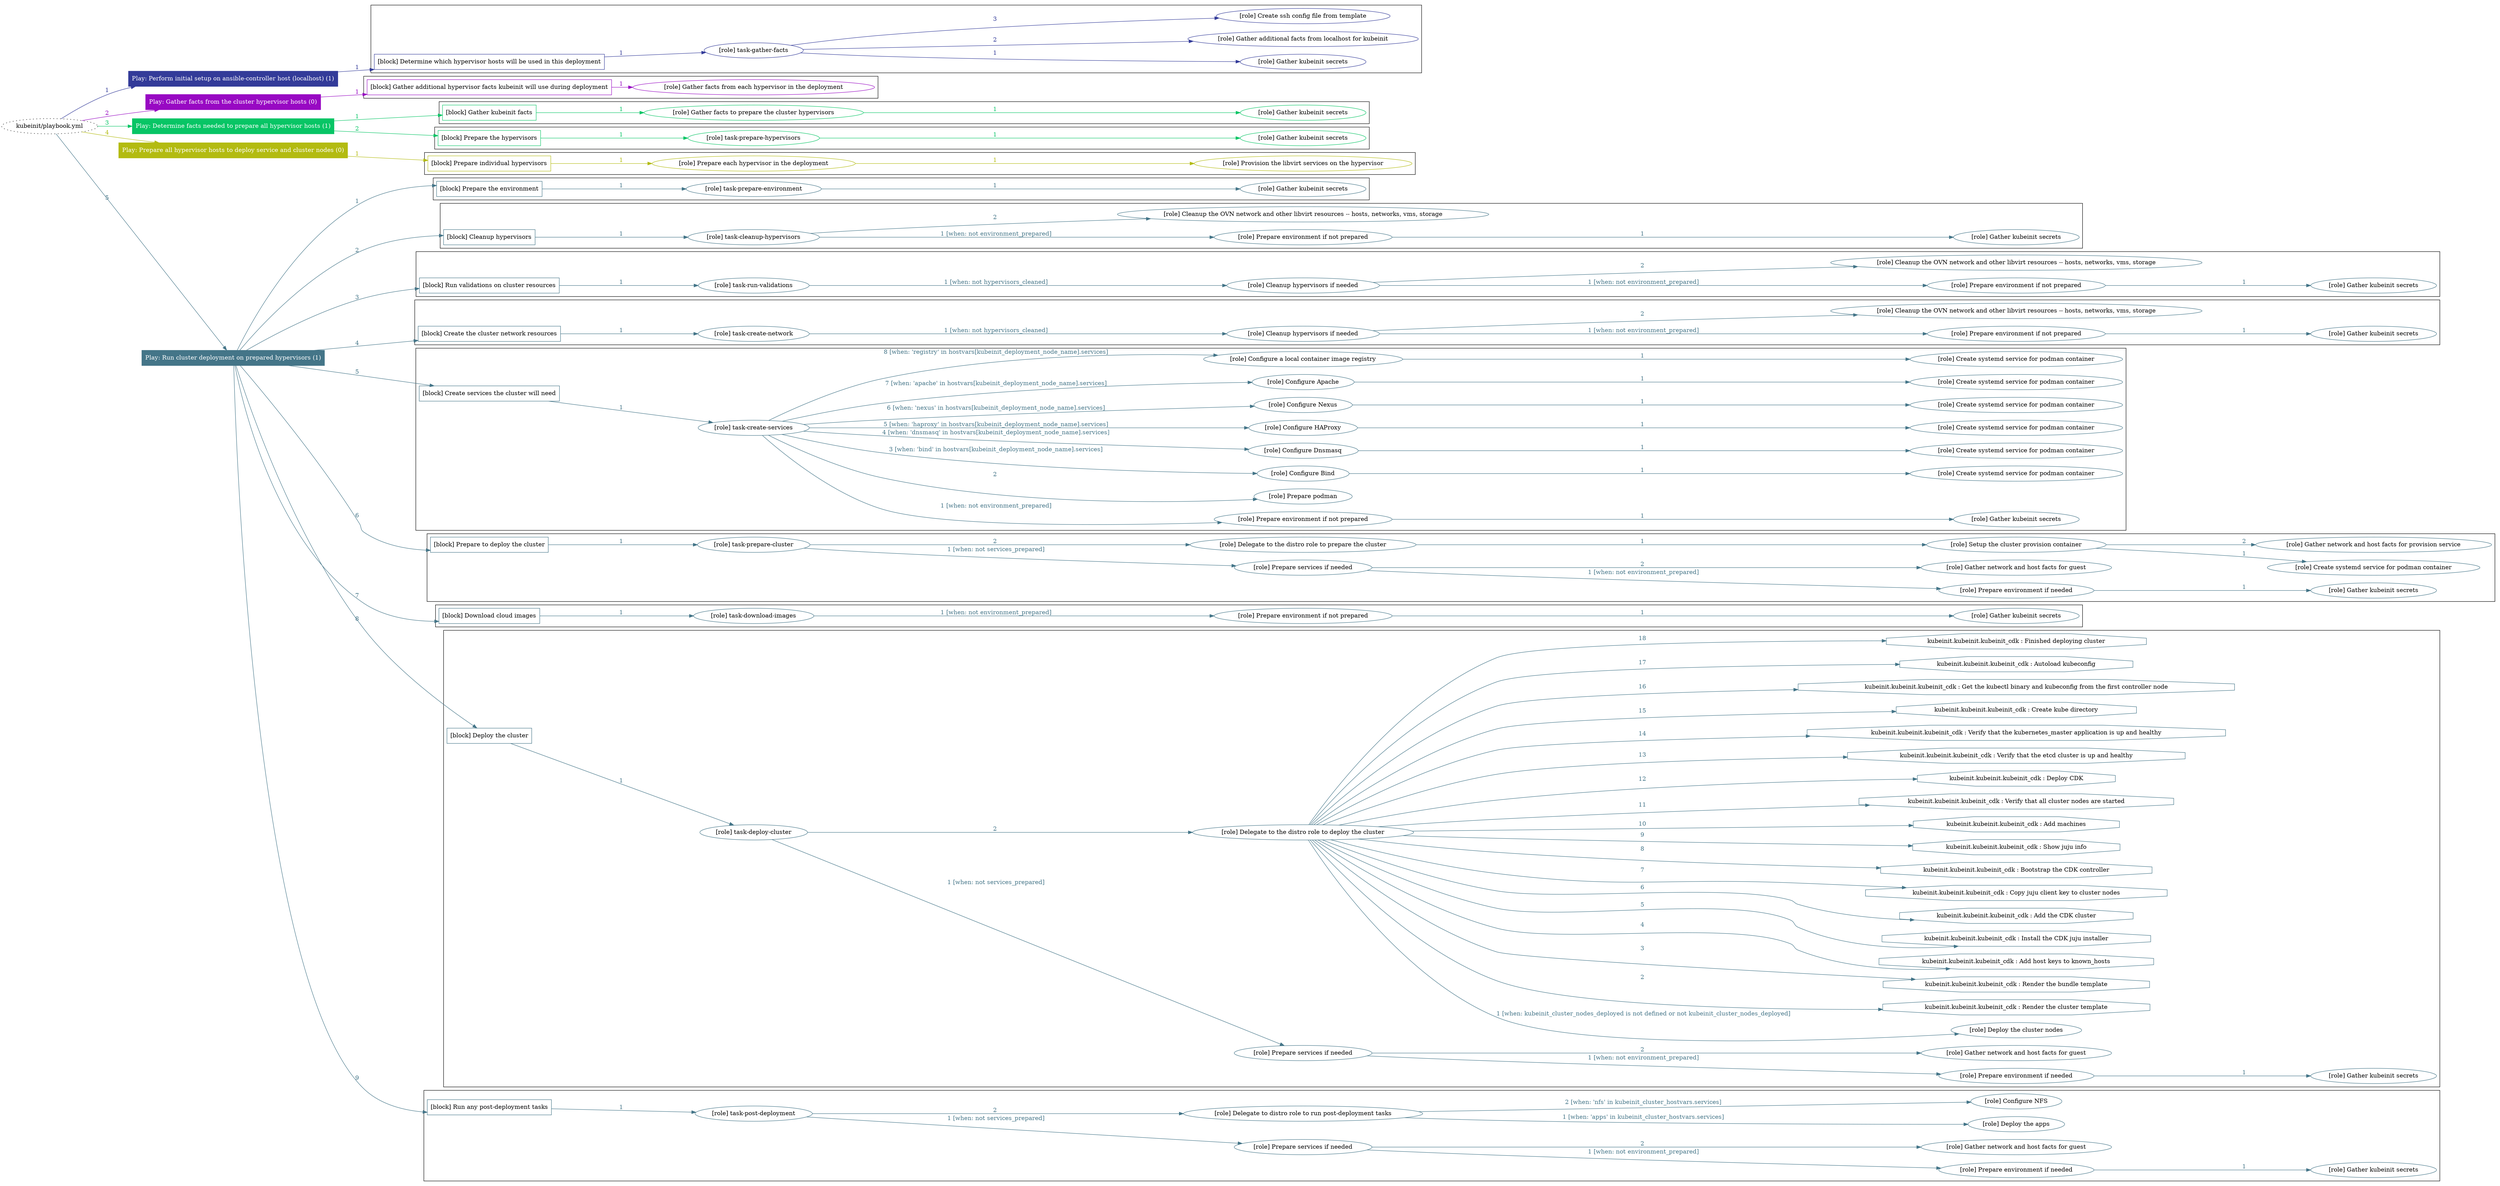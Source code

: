 digraph {
	graph [concentrate=true ordering=in rankdir=LR ratio=fill]
	edge [esep=5 sep=10]
	"kubeinit/playbook.yml" [URL="/home/runner/work/kubeinit/kubeinit/kubeinit/playbook.yml" id=playbook_7423e0ed style=dotted]
	"kubeinit/playbook.yml" -> play_133911e6 [label="1 " color="#333b99" fontcolor="#333b99" id=edge_2d2720a8 labeltooltip="1 " tooltip="1 "]
	subgraph "Play: Perform initial setup on ansible-controller host (localhost) (1)" {
		play_133911e6 [label="Play: Perform initial setup on ansible-controller host (localhost) (1)" URL="/home/runner/work/kubeinit/kubeinit/kubeinit/playbook.yml" color="#333b99" fontcolor="#ffffff" id=play_133911e6 shape=box style=filled tooltip=localhost]
		play_133911e6 -> block_95fd24fc [label=1 color="#333b99" fontcolor="#333b99" id=edge_0636a6b1 labeltooltip=1 tooltip=1]
		subgraph cluster_block_95fd24fc {
			block_95fd24fc [label="[block] Determine which hypervisor hosts will be used in this deployment" URL="/home/runner/work/kubeinit/kubeinit/kubeinit/playbook.yml" color="#333b99" id=block_95fd24fc labeltooltip="Determine which hypervisor hosts will be used in this deployment" shape=box tooltip="Determine which hypervisor hosts will be used in this deployment"]
			block_95fd24fc -> role_b93abfdc [label="1 " color="#333b99" fontcolor="#333b99" id=edge_ab041abd labeltooltip="1 " tooltip="1 "]
			subgraph "task-gather-facts" {
				role_b93abfdc [label="[role] task-gather-facts" URL="/home/runner/work/kubeinit/kubeinit/kubeinit/playbook.yml" color="#333b99" id=role_b93abfdc tooltip="task-gather-facts"]
				role_b93abfdc -> role_bb29a5d9 [label="1 " color="#333b99" fontcolor="#333b99" id=edge_db5b6d36 labeltooltip="1 " tooltip="1 "]
				subgraph "Gather kubeinit secrets" {
					role_bb29a5d9 [label="[role] Gather kubeinit secrets" URL="/home/runner/.ansible/collections/ansible_collections/kubeinit/kubeinit/roles/kubeinit_prepare/tasks/build_hypervisors_group.yml" color="#333b99" id=role_bb29a5d9 tooltip="Gather kubeinit secrets"]
				}
				role_b93abfdc -> role_ca72a69f [label="2 " color="#333b99" fontcolor="#333b99" id=edge_12c40dac labeltooltip="2 " tooltip="2 "]
				subgraph "Gather additional facts from localhost for kubeinit" {
					role_ca72a69f [label="[role] Gather additional facts from localhost for kubeinit" URL="/home/runner/.ansible/collections/ansible_collections/kubeinit/kubeinit/roles/kubeinit_prepare/tasks/build_hypervisors_group.yml" color="#333b99" id=role_ca72a69f tooltip="Gather additional facts from localhost for kubeinit"]
				}
				role_b93abfdc -> role_521ce657 [label="3 " color="#333b99" fontcolor="#333b99" id=edge_34cab813 labeltooltip="3 " tooltip="3 "]
				subgraph "Create ssh config file from template" {
					role_521ce657 [label="[role] Create ssh config file from template" URL="/home/runner/.ansible/collections/ansible_collections/kubeinit/kubeinit/roles/kubeinit_prepare/tasks/build_hypervisors_group.yml" color="#333b99" id=role_521ce657 tooltip="Create ssh config file from template"]
				}
			}
		}
	}
	"kubeinit/playbook.yml" -> play_a49b7a60 [label="2 " color="#9809c3" fontcolor="#9809c3" id=edge_7b83c7fd labeltooltip="2 " tooltip="2 "]
	subgraph "Play: Gather facts from the cluster hypervisor hosts (0)" {
		play_a49b7a60 [label="Play: Gather facts from the cluster hypervisor hosts (0)" URL="/home/runner/work/kubeinit/kubeinit/kubeinit/playbook.yml" color="#9809c3" fontcolor="#ffffff" id=play_a49b7a60 shape=box style=filled tooltip="Play: Gather facts from the cluster hypervisor hosts (0)"]
		play_a49b7a60 -> block_c4544302 [label=1 color="#9809c3" fontcolor="#9809c3" id=edge_a809d41c labeltooltip=1 tooltip=1]
		subgraph cluster_block_c4544302 {
			block_c4544302 [label="[block] Gather additional hypervisor facts kubeinit will use during deployment" URL="/home/runner/work/kubeinit/kubeinit/kubeinit/playbook.yml" color="#9809c3" id=block_c4544302 labeltooltip="Gather additional hypervisor facts kubeinit will use during deployment" shape=box tooltip="Gather additional hypervisor facts kubeinit will use during deployment"]
			block_c4544302 -> role_b95703d9 [label="1 " color="#9809c3" fontcolor="#9809c3" id=edge_f6bea17c labeltooltip="1 " tooltip="1 "]
			subgraph "Gather facts from each hypervisor in the deployment" {
				role_b95703d9 [label="[role] Gather facts from each hypervisor in the deployment" URL="/home/runner/work/kubeinit/kubeinit/kubeinit/playbook.yml" color="#9809c3" id=role_b95703d9 tooltip="Gather facts from each hypervisor in the deployment"]
			}
		}
	}
	"kubeinit/playbook.yml" -> play_6d60ff71 [label="3 " color="#07c565" fontcolor="#07c565" id=edge_6d225a29 labeltooltip="3 " tooltip="3 "]
	subgraph "Play: Determine facts needed to prepare all hypervisor hosts (1)" {
		play_6d60ff71 [label="Play: Determine facts needed to prepare all hypervisor hosts (1)" URL="/home/runner/work/kubeinit/kubeinit/kubeinit/playbook.yml" color="#07c565" fontcolor="#ffffff" id=play_6d60ff71 shape=box style=filled tooltip=localhost]
		play_6d60ff71 -> block_db44eb5d [label=1 color="#07c565" fontcolor="#07c565" id=edge_93106998 labeltooltip=1 tooltip=1]
		subgraph cluster_block_db44eb5d {
			block_db44eb5d [label="[block] Gather kubeinit facts" URL="/home/runner/work/kubeinit/kubeinit/kubeinit/playbook.yml" color="#07c565" id=block_db44eb5d labeltooltip="Gather kubeinit facts" shape=box tooltip="Gather kubeinit facts"]
			block_db44eb5d -> role_4fb0741a [label="1 " color="#07c565" fontcolor="#07c565" id=edge_437a1a3d labeltooltip="1 " tooltip="1 "]
			subgraph "Gather facts to prepare the cluster hypervisors" {
				role_4fb0741a [label="[role] Gather facts to prepare the cluster hypervisors" URL="/home/runner/work/kubeinit/kubeinit/kubeinit/playbook.yml" color="#07c565" id=role_4fb0741a tooltip="Gather facts to prepare the cluster hypervisors"]
				role_4fb0741a -> role_0dd6ca1a [label="1 " color="#07c565" fontcolor="#07c565" id=edge_c367923a labeltooltip="1 " tooltip="1 "]
				subgraph "Gather kubeinit secrets" {
					role_0dd6ca1a [label="[role] Gather kubeinit secrets" URL="/home/runner/.ansible/collections/ansible_collections/kubeinit/kubeinit/roles/kubeinit_prepare/tasks/gather_kubeinit_facts.yml" color="#07c565" id=role_0dd6ca1a tooltip="Gather kubeinit secrets"]
				}
			}
		}
		play_6d60ff71 -> block_c662a5fc [label=2 color="#07c565" fontcolor="#07c565" id=edge_06fed5fd labeltooltip=2 tooltip=2]
		subgraph cluster_block_c662a5fc {
			block_c662a5fc [label="[block] Prepare the hypervisors" URL="/home/runner/work/kubeinit/kubeinit/kubeinit/playbook.yml" color="#07c565" id=block_c662a5fc labeltooltip="Prepare the hypervisors" shape=box tooltip="Prepare the hypervisors"]
			block_c662a5fc -> role_63195a2a [label="1 " color="#07c565" fontcolor="#07c565" id=edge_535cb993 labeltooltip="1 " tooltip="1 "]
			subgraph "task-prepare-hypervisors" {
				role_63195a2a [label="[role] task-prepare-hypervisors" URL="/home/runner/work/kubeinit/kubeinit/kubeinit/playbook.yml" color="#07c565" id=role_63195a2a tooltip="task-prepare-hypervisors"]
				role_63195a2a -> role_38e1f333 [label="1 " color="#07c565" fontcolor="#07c565" id=edge_24b5d4ee labeltooltip="1 " tooltip="1 "]
				subgraph "Gather kubeinit secrets" {
					role_38e1f333 [label="[role] Gather kubeinit secrets" URL="/home/runner/.ansible/collections/ansible_collections/kubeinit/kubeinit/roles/kubeinit_prepare/tasks/gather_kubeinit_facts.yml" color="#07c565" id=role_38e1f333 tooltip="Gather kubeinit secrets"]
				}
			}
		}
	}
	"kubeinit/playbook.yml" -> play_ade50624 [label="4 " color="#b3bb11" fontcolor="#b3bb11" id=edge_ea5edeb7 labeltooltip="4 " tooltip="4 "]
	subgraph "Play: Prepare all hypervisor hosts to deploy service and cluster nodes (0)" {
		play_ade50624 [label="Play: Prepare all hypervisor hosts to deploy service and cluster nodes (0)" URL="/home/runner/work/kubeinit/kubeinit/kubeinit/playbook.yml" color="#b3bb11" fontcolor="#ffffff" id=play_ade50624 shape=box style=filled tooltip="Play: Prepare all hypervisor hosts to deploy service and cluster nodes (0)"]
		play_ade50624 -> block_30b79bb4 [label=1 color="#b3bb11" fontcolor="#b3bb11" id=edge_5395b622 labeltooltip=1 tooltip=1]
		subgraph cluster_block_30b79bb4 {
			block_30b79bb4 [label="[block] Prepare individual hypervisors" URL="/home/runner/work/kubeinit/kubeinit/kubeinit/playbook.yml" color="#b3bb11" id=block_30b79bb4 labeltooltip="Prepare individual hypervisors" shape=box tooltip="Prepare individual hypervisors"]
			block_30b79bb4 -> role_5157906a [label="1 " color="#b3bb11" fontcolor="#b3bb11" id=edge_f221806c labeltooltip="1 " tooltip="1 "]
			subgraph "Prepare each hypervisor in the deployment" {
				role_5157906a [label="[role] Prepare each hypervisor in the deployment" URL="/home/runner/work/kubeinit/kubeinit/kubeinit/playbook.yml" color="#b3bb11" id=role_5157906a tooltip="Prepare each hypervisor in the deployment"]
				role_5157906a -> role_4bd86bf4 [label="1 " color="#b3bb11" fontcolor="#b3bb11" id=edge_3c59e696 labeltooltip="1 " tooltip="1 "]
				subgraph "Provision the libvirt services on the hypervisor" {
					role_4bd86bf4 [label="[role] Provision the libvirt services on the hypervisor" URL="/home/runner/.ansible/collections/ansible_collections/kubeinit/kubeinit/roles/kubeinit_prepare/tasks/prepare_hypervisor.yml" color="#b3bb11" id=role_4bd86bf4 tooltip="Provision the libvirt services on the hypervisor"]
				}
			}
		}
	}
	"kubeinit/playbook.yml" -> play_99718987 [label="5 " color="#447588" fontcolor="#447588" id=edge_da0622a9 labeltooltip="5 " tooltip="5 "]
	subgraph "Play: Run cluster deployment on prepared hypervisors (1)" {
		play_99718987 [label="Play: Run cluster deployment on prepared hypervisors (1)" URL="/home/runner/work/kubeinit/kubeinit/kubeinit/playbook.yml" color="#447588" fontcolor="#ffffff" id=play_99718987 shape=box style=filled tooltip=localhost]
		play_99718987 -> block_e3b5b1a9 [label=1 color="#447588" fontcolor="#447588" id=edge_4ca42d1d labeltooltip=1 tooltip=1]
		subgraph cluster_block_e3b5b1a9 {
			block_e3b5b1a9 [label="[block] Prepare the environment" URL="/home/runner/work/kubeinit/kubeinit/kubeinit/playbook.yml" color="#447588" id=block_e3b5b1a9 labeltooltip="Prepare the environment" shape=box tooltip="Prepare the environment"]
			block_e3b5b1a9 -> role_7321406e [label="1 " color="#447588" fontcolor="#447588" id=edge_2503582b labeltooltip="1 " tooltip="1 "]
			subgraph "task-prepare-environment" {
				role_7321406e [label="[role] task-prepare-environment" URL="/home/runner/work/kubeinit/kubeinit/kubeinit/playbook.yml" color="#447588" id=role_7321406e tooltip="task-prepare-environment"]
				role_7321406e -> role_d1047930 [label="1 " color="#447588" fontcolor="#447588" id=edge_59ec15c0 labeltooltip="1 " tooltip="1 "]
				subgraph "Gather kubeinit secrets" {
					role_d1047930 [label="[role] Gather kubeinit secrets" URL="/home/runner/.ansible/collections/ansible_collections/kubeinit/kubeinit/roles/kubeinit_prepare/tasks/gather_kubeinit_facts.yml" color="#447588" id=role_d1047930 tooltip="Gather kubeinit secrets"]
				}
			}
		}
		play_99718987 -> block_50e09fc6 [label=2 color="#447588" fontcolor="#447588" id=edge_54102788 labeltooltip=2 tooltip=2]
		subgraph cluster_block_50e09fc6 {
			block_50e09fc6 [label="[block] Cleanup hypervisors" URL="/home/runner/work/kubeinit/kubeinit/kubeinit/playbook.yml" color="#447588" id=block_50e09fc6 labeltooltip="Cleanup hypervisors" shape=box tooltip="Cleanup hypervisors"]
			block_50e09fc6 -> role_1895b091 [label="1 " color="#447588" fontcolor="#447588" id=edge_f0258b4b labeltooltip="1 " tooltip="1 "]
			subgraph "task-cleanup-hypervisors" {
				role_1895b091 [label="[role] task-cleanup-hypervisors" URL="/home/runner/work/kubeinit/kubeinit/kubeinit/playbook.yml" color="#447588" id=role_1895b091 tooltip="task-cleanup-hypervisors"]
				role_1895b091 -> role_83136790 [label="1 [when: not environment_prepared]" color="#447588" fontcolor="#447588" id=edge_ec6f3873 labeltooltip="1 [when: not environment_prepared]" tooltip="1 [when: not environment_prepared]"]
				subgraph "Prepare environment if not prepared" {
					role_83136790 [label="[role] Prepare environment if not prepared" URL="/home/runner/.ansible/collections/ansible_collections/kubeinit/kubeinit/roles/kubeinit_prepare/tasks/cleanup_hypervisors.yml" color="#447588" id=role_83136790 tooltip="Prepare environment if not prepared"]
					role_83136790 -> role_9363e0c0 [label="1 " color="#447588" fontcolor="#447588" id=edge_2806912a labeltooltip="1 " tooltip="1 "]
					subgraph "Gather kubeinit secrets" {
						role_9363e0c0 [label="[role] Gather kubeinit secrets" URL="/home/runner/.ansible/collections/ansible_collections/kubeinit/kubeinit/roles/kubeinit_prepare/tasks/gather_kubeinit_facts.yml" color="#447588" id=role_9363e0c0 tooltip="Gather kubeinit secrets"]
					}
				}
				role_1895b091 -> role_68fdf1de [label="2 " color="#447588" fontcolor="#447588" id=edge_1e3f3375 labeltooltip="2 " tooltip="2 "]
				subgraph "Cleanup the OVN network and other libvirt resources -- hosts, networks, vms, storage" {
					role_68fdf1de [label="[role] Cleanup the OVN network and other libvirt resources -- hosts, networks, vms, storage" URL="/home/runner/.ansible/collections/ansible_collections/kubeinit/kubeinit/roles/kubeinit_prepare/tasks/cleanup_hypervisors.yml" color="#447588" id=role_68fdf1de tooltip="Cleanup the OVN network and other libvirt resources -- hosts, networks, vms, storage"]
				}
			}
		}
		play_99718987 -> block_2cd98aef [label=3 color="#447588" fontcolor="#447588" id=edge_d02d2398 labeltooltip=3 tooltip=3]
		subgraph cluster_block_2cd98aef {
			block_2cd98aef [label="[block] Run validations on cluster resources" URL="/home/runner/work/kubeinit/kubeinit/kubeinit/playbook.yml" color="#447588" id=block_2cd98aef labeltooltip="Run validations on cluster resources" shape=box tooltip="Run validations on cluster resources"]
			block_2cd98aef -> role_9e8904a9 [label="1 " color="#447588" fontcolor="#447588" id=edge_02732ef1 labeltooltip="1 " tooltip="1 "]
			subgraph "task-run-validations" {
				role_9e8904a9 [label="[role] task-run-validations" URL="/home/runner/work/kubeinit/kubeinit/kubeinit/playbook.yml" color="#447588" id=role_9e8904a9 tooltip="task-run-validations"]
				role_9e8904a9 -> role_502eeba6 [label="1 [when: not hypervisors_cleaned]" color="#447588" fontcolor="#447588" id=edge_770363bd labeltooltip="1 [when: not hypervisors_cleaned]" tooltip="1 [when: not hypervisors_cleaned]"]
				subgraph "Cleanup hypervisors if needed" {
					role_502eeba6 [label="[role] Cleanup hypervisors if needed" URL="/home/runner/.ansible/collections/ansible_collections/kubeinit/kubeinit/roles/kubeinit_validations/tasks/main.yml" color="#447588" id=role_502eeba6 tooltip="Cleanup hypervisors if needed"]
					role_502eeba6 -> role_a3e4d4ae [label="1 [when: not environment_prepared]" color="#447588" fontcolor="#447588" id=edge_9194cc7d labeltooltip="1 [when: not environment_prepared]" tooltip="1 [when: not environment_prepared]"]
					subgraph "Prepare environment if not prepared" {
						role_a3e4d4ae [label="[role] Prepare environment if not prepared" URL="/home/runner/.ansible/collections/ansible_collections/kubeinit/kubeinit/roles/kubeinit_prepare/tasks/cleanup_hypervisors.yml" color="#447588" id=role_a3e4d4ae tooltip="Prepare environment if not prepared"]
						role_a3e4d4ae -> role_314061f7 [label="1 " color="#447588" fontcolor="#447588" id=edge_69ee548c labeltooltip="1 " tooltip="1 "]
						subgraph "Gather kubeinit secrets" {
							role_314061f7 [label="[role] Gather kubeinit secrets" URL="/home/runner/.ansible/collections/ansible_collections/kubeinit/kubeinit/roles/kubeinit_prepare/tasks/gather_kubeinit_facts.yml" color="#447588" id=role_314061f7 tooltip="Gather kubeinit secrets"]
						}
					}
					role_502eeba6 -> role_4517e2af [label="2 " color="#447588" fontcolor="#447588" id=edge_1d7dbfc7 labeltooltip="2 " tooltip="2 "]
					subgraph "Cleanup the OVN network and other libvirt resources -- hosts, networks, vms, storage" {
						role_4517e2af [label="[role] Cleanup the OVN network and other libvirt resources -- hosts, networks, vms, storage" URL="/home/runner/.ansible/collections/ansible_collections/kubeinit/kubeinit/roles/kubeinit_prepare/tasks/cleanup_hypervisors.yml" color="#447588" id=role_4517e2af tooltip="Cleanup the OVN network and other libvirt resources -- hosts, networks, vms, storage"]
					}
				}
			}
		}
		play_99718987 -> block_6faeed7c [label=4 color="#447588" fontcolor="#447588" id=edge_cd36b7cf labeltooltip=4 tooltip=4]
		subgraph cluster_block_6faeed7c {
			block_6faeed7c [label="[block] Create the cluster network resources" URL="/home/runner/work/kubeinit/kubeinit/kubeinit/playbook.yml" color="#447588" id=block_6faeed7c labeltooltip="Create the cluster network resources" shape=box tooltip="Create the cluster network resources"]
			block_6faeed7c -> role_9e31d861 [label="1 " color="#447588" fontcolor="#447588" id=edge_6acb2313 labeltooltip="1 " tooltip="1 "]
			subgraph "task-create-network" {
				role_9e31d861 [label="[role] task-create-network" URL="/home/runner/work/kubeinit/kubeinit/kubeinit/playbook.yml" color="#447588" id=role_9e31d861 tooltip="task-create-network"]
				role_9e31d861 -> role_1e9c12a0 [label="1 [when: not hypervisors_cleaned]" color="#447588" fontcolor="#447588" id=edge_4e695ef7 labeltooltip="1 [when: not hypervisors_cleaned]" tooltip="1 [when: not hypervisors_cleaned]"]
				subgraph "Cleanup hypervisors if needed" {
					role_1e9c12a0 [label="[role] Cleanup hypervisors if needed" URL="/home/runner/.ansible/collections/ansible_collections/kubeinit/kubeinit/roles/kubeinit_libvirt/tasks/create_network.yml" color="#447588" id=role_1e9c12a0 tooltip="Cleanup hypervisors if needed"]
					role_1e9c12a0 -> role_aabba5ee [label="1 [when: not environment_prepared]" color="#447588" fontcolor="#447588" id=edge_66c8cb3a labeltooltip="1 [when: not environment_prepared]" tooltip="1 [when: not environment_prepared]"]
					subgraph "Prepare environment if not prepared" {
						role_aabba5ee [label="[role] Prepare environment if not prepared" URL="/home/runner/.ansible/collections/ansible_collections/kubeinit/kubeinit/roles/kubeinit_prepare/tasks/cleanup_hypervisors.yml" color="#447588" id=role_aabba5ee tooltip="Prepare environment if not prepared"]
						role_aabba5ee -> role_028f9093 [label="1 " color="#447588" fontcolor="#447588" id=edge_e7d3a701 labeltooltip="1 " tooltip="1 "]
						subgraph "Gather kubeinit secrets" {
							role_028f9093 [label="[role] Gather kubeinit secrets" URL="/home/runner/.ansible/collections/ansible_collections/kubeinit/kubeinit/roles/kubeinit_prepare/tasks/gather_kubeinit_facts.yml" color="#447588" id=role_028f9093 tooltip="Gather kubeinit secrets"]
						}
					}
					role_1e9c12a0 -> role_10ee21a1 [label="2 " color="#447588" fontcolor="#447588" id=edge_8956d3af labeltooltip="2 " tooltip="2 "]
					subgraph "Cleanup the OVN network and other libvirt resources -- hosts, networks, vms, storage" {
						role_10ee21a1 [label="[role] Cleanup the OVN network and other libvirt resources -- hosts, networks, vms, storage" URL="/home/runner/.ansible/collections/ansible_collections/kubeinit/kubeinit/roles/kubeinit_prepare/tasks/cleanup_hypervisors.yml" color="#447588" id=role_10ee21a1 tooltip="Cleanup the OVN network and other libvirt resources -- hosts, networks, vms, storage"]
					}
				}
			}
		}
		play_99718987 -> block_6ba6450e [label=5 color="#447588" fontcolor="#447588" id=edge_bc966ada labeltooltip=5 tooltip=5]
		subgraph cluster_block_6ba6450e {
			block_6ba6450e [label="[block] Create services the cluster will need" URL="/home/runner/work/kubeinit/kubeinit/kubeinit/playbook.yml" color="#447588" id=block_6ba6450e labeltooltip="Create services the cluster will need" shape=box tooltip="Create services the cluster will need"]
			block_6ba6450e -> role_ac08f776 [label="1 " color="#447588" fontcolor="#447588" id=edge_dddfc3d9 labeltooltip="1 " tooltip="1 "]
			subgraph "task-create-services" {
				role_ac08f776 [label="[role] task-create-services" URL="/home/runner/work/kubeinit/kubeinit/kubeinit/playbook.yml" color="#447588" id=role_ac08f776 tooltip="task-create-services"]
				role_ac08f776 -> role_2ba0bf13 [label="1 [when: not environment_prepared]" color="#447588" fontcolor="#447588" id=edge_169097f0 labeltooltip="1 [when: not environment_prepared]" tooltip="1 [when: not environment_prepared]"]
				subgraph "Prepare environment if not prepared" {
					role_2ba0bf13 [label="[role] Prepare environment if not prepared" URL="/home/runner/.ansible/collections/ansible_collections/kubeinit/kubeinit/roles/kubeinit_services/tasks/main.yml" color="#447588" id=role_2ba0bf13 tooltip="Prepare environment if not prepared"]
					role_2ba0bf13 -> role_5eaee172 [label="1 " color="#447588" fontcolor="#447588" id=edge_e07f2d6c labeltooltip="1 " tooltip="1 "]
					subgraph "Gather kubeinit secrets" {
						role_5eaee172 [label="[role] Gather kubeinit secrets" URL="/home/runner/.ansible/collections/ansible_collections/kubeinit/kubeinit/roles/kubeinit_prepare/tasks/gather_kubeinit_facts.yml" color="#447588" id=role_5eaee172 tooltip="Gather kubeinit secrets"]
					}
				}
				role_ac08f776 -> role_89d4535f [label="2 " color="#447588" fontcolor="#447588" id=edge_20d0b9b7 labeltooltip="2 " tooltip="2 "]
				subgraph "Prepare podman" {
					role_89d4535f [label="[role] Prepare podman" URL="/home/runner/.ansible/collections/ansible_collections/kubeinit/kubeinit/roles/kubeinit_services/tasks/00_create_service_pod.yml" color="#447588" id=role_89d4535f tooltip="Prepare podman"]
				}
				role_ac08f776 -> role_cad34668 [label="3 [when: 'bind' in hostvars[kubeinit_deployment_node_name].services]" color="#447588" fontcolor="#447588" id=edge_79f26fbf labeltooltip="3 [when: 'bind' in hostvars[kubeinit_deployment_node_name].services]" tooltip="3 [when: 'bind' in hostvars[kubeinit_deployment_node_name].services]"]
				subgraph "Configure Bind" {
					role_cad34668 [label="[role] Configure Bind" URL="/home/runner/.ansible/collections/ansible_collections/kubeinit/kubeinit/roles/kubeinit_services/tasks/start_services_containers.yml" color="#447588" id=role_cad34668 tooltip="Configure Bind"]
					role_cad34668 -> role_95b22ba6 [label="1 " color="#447588" fontcolor="#447588" id=edge_422cf84f labeltooltip="1 " tooltip="1 "]
					subgraph "Create systemd service for podman container" {
						role_95b22ba6 [label="[role] Create systemd service for podman container" URL="/home/runner/.ansible/collections/ansible_collections/kubeinit/kubeinit/roles/kubeinit_bind/tasks/main.yml" color="#447588" id=role_95b22ba6 tooltip="Create systemd service for podman container"]
					}
				}
				role_ac08f776 -> role_f5a119aa [label="4 [when: 'dnsmasq' in hostvars[kubeinit_deployment_node_name].services]" color="#447588" fontcolor="#447588" id=edge_fe3e8b7c labeltooltip="4 [when: 'dnsmasq' in hostvars[kubeinit_deployment_node_name].services]" tooltip="4 [when: 'dnsmasq' in hostvars[kubeinit_deployment_node_name].services]"]
				subgraph "Configure Dnsmasq" {
					role_f5a119aa [label="[role] Configure Dnsmasq" URL="/home/runner/.ansible/collections/ansible_collections/kubeinit/kubeinit/roles/kubeinit_services/tasks/start_services_containers.yml" color="#447588" id=role_f5a119aa tooltip="Configure Dnsmasq"]
					role_f5a119aa -> role_4f3102d5 [label="1 " color="#447588" fontcolor="#447588" id=edge_872f4fd9 labeltooltip="1 " tooltip="1 "]
					subgraph "Create systemd service for podman container" {
						role_4f3102d5 [label="[role] Create systemd service for podman container" URL="/home/runner/.ansible/collections/ansible_collections/kubeinit/kubeinit/roles/kubeinit_dnsmasq/tasks/main.yml" color="#447588" id=role_4f3102d5 tooltip="Create systemd service for podman container"]
					}
				}
				role_ac08f776 -> role_a33cfccf [label="5 [when: 'haproxy' in hostvars[kubeinit_deployment_node_name].services]" color="#447588" fontcolor="#447588" id=edge_e5337f5c labeltooltip="5 [when: 'haproxy' in hostvars[kubeinit_deployment_node_name].services]" tooltip="5 [when: 'haproxy' in hostvars[kubeinit_deployment_node_name].services]"]
				subgraph "Configure HAProxy" {
					role_a33cfccf [label="[role] Configure HAProxy" URL="/home/runner/.ansible/collections/ansible_collections/kubeinit/kubeinit/roles/kubeinit_services/tasks/start_services_containers.yml" color="#447588" id=role_a33cfccf tooltip="Configure HAProxy"]
					role_a33cfccf -> role_6ca11345 [label="1 " color="#447588" fontcolor="#447588" id=edge_72c70df5 labeltooltip="1 " tooltip="1 "]
					subgraph "Create systemd service for podman container" {
						role_6ca11345 [label="[role] Create systemd service for podman container" URL="/home/runner/.ansible/collections/ansible_collections/kubeinit/kubeinit/roles/kubeinit_haproxy/tasks/main.yml" color="#447588" id=role_6ca11345 tooltip="Create systemd service for podman container"]
					}
				}
				role_ac08f776 -> role_1419ab07 [label="6 [when: 'nexus' in hostvars[kubeinit_deployment_node_name].services]" color="#447588" fontcolor="#447588" id=edge_e18dc375 labeltooltip="6 [when: 'nexus' in hostvars[kubeinit_deployment_node_name].services]" tooltip="6 [when: 'nexus' in hostvars[kubeinit_deployment_node_name].services]"]
				subgraph "Configure Nexus" {
					role_1419ab07 [label="[role] Configure Nexus" URL="/home/runner/.ansible/collections/ansible_collections/kubeinit/kubeinit/roles/kubeinit_services/tasks/start_services_containers.yml" color="#447588" id=role_1419ab07 tooltip="Configure Nexus"]
					role_1419ab07 -> role_a56ecbf0 [label="1 " color="#447588" fontcolor="#447588" id=edge_f83d1858 labeltooltip="1 " tooltip="1 "]
					subgraph "Create systemd service for podman container" {
						role_a56ecbf0 [label="[role] Create systemd service for podman container" URL="/home/runner/.ansible/collections/ansible_collections/kubeinit/kubeinit/roles/kubeinit_nexus/tasks/main.yml" color="#447588" id=role_a56ecbf0 tooltip="Create systemd service for podman container"]
					}
				}
				role_ac08f776 -> role_dea6dc1a [label="7 [when: 'apache' in hostvars[kubeinit_deployment_node_name].services]" color="#447588" fontcolor="#447588" id=edge_dfe25219 labeltooltip="7 [when: 'apache' in hostvars[kubeinit_deployment_node_name].services]" tooltip="7 [when: 'apache' in hostvars[kubeinit_deployment_node_name].services]"]
				subgraph "Configure Apache" {
					role_dea6dc1a [label="[role] Configure Apache" URL="/home/runner/.ansible/collections/ansible_collections/kubeinit/kubeinit/roles/kubeinit_services/tasks/start_services_containers.yml" color="#447588" id=role_dea6dc1a tooltip="Configure Apache"]
					role_dea6dc1a -> role_27462f60 [label="1 " color="#447588" fontcolor="#447588" id=edge_549006c6 labeltooltip="1 " tooltip="1 "]
					subgraph "Create systemd service for podman container" {
						role_27462f60 [label="[role] Create systemd service for podman container" URL="/home/runner/.ansible/collections/ansible_collections/kubeinit/kubeinit/roles/kubeinit_apache/tasks/main.yml" color="#447588" id=role_27462f60 tooltip="Create systemd service for podman container"]
					}
				}
				role_ac08f776 -> role_0342679b [label="8 [when: 'registry' in hostvars[kubeinit_deployment_node_name].services]" color="#447588" fontcolor="#447588" id=edge_6f09ac24 labeltooltip="8 [when: 'registry' in hostvars[kubeinit_deployment_node_name].services]" tooltip="8 [when: 'registry' in hostvars[kubeinit_deployment_node_name].services]"]
				subgraph "Configure a local container image registry" {
					role_0342679b [label="[role] Configure a local container image registry" URL="/home/runner/.ansible/collections/ansible_collections/kubeinit/kubeinit/roles/kubeinit_services/tasks/start_services_containers.yml" color="#447588" id=role_0342679b tooltip="Configure a local container image registry"]
					role_0342679b -> role_25ea6117 [label="1 " color="#447588" fontcolor="#447588" id=edge_bf3647d5 labeltooltip="1 " tooltip="1 "]
					subgraph "Create systemd service for podman container" {
						role_25ea6117 [label="[role] Create systemd service for podman container" URL="/home/runner/.ansible/collections/ansible_collections/kubeinit/kubeinit/roles/kubeinit_registry/tasks/main.yml" color="#447588" id=role_25ea6117 tooltip="Create systemd service for podman container"]
					}
				}
			}
		}
		play_99718987 -> block_e457e5d3 [label=6 color="#447588" fontcolor="#447588" id=edge_1d2b17f9 labeltooltip=6 tooltip=6]
		subgraph cluster_block_e457e5d3 {
			block_e457e5d3 [label="[block] Prepare to deploy the cluster" URL="/home/runner/work/kubeinit/kubeinit/kubeinit/playbook.yml" color="#447588" id=block_e457e5d3 labeltooltip="Prepare to deploy the cluster" shape=box tooltip="Prepare to deploy the cluster"]
			block_e457e5d3 -> role_41baec67 [label="1 " color="#447588" fontcolor="#447588" id=edge_02433f6b labeltooltip="1 " tooltip="1 "]
			subgraph "task-prepare-cluster" {
				role_41baec67 [label="[role] task-prepare-cluster" URL="/home/runner/work/kubeinit/kubeinit/kubeinit/playbook.yml" color="#447588" id=role_41baec67 tooltip="task-prepare-cluster"]
				role_41baec67 -> role_5cdaaca7 [label="1 [when: not services_prepared]" color="#447588" fontcolor="#447588" id=edge_aafbcdfe labeltooltip="1 [when: not services_prepared]" tooltip="1 [when: not services_prepared]"]
				subgraph "Prepare services if needed" {
					role_5cdaaca7 [label="[role] Prepare services if needed" URL="/home/runner/.ansible/collections/ansible_collections/kubeinit/kubeinit/roles/kubeinit_prepare/tasks/prepare_cluster.yml" color="#447588" id=role_5cdaaca7 tooltip="Prepare services if needed"]
					role_5cdaaca7 -> role_c8311aa1 [label="1 [when: not environment_prepared]" color="#447588" fontcolor="#447588" id=edge_5acfc2bd labeltooltip="1 [when: not environment_prepared]" tooltip="1 [when: not environment_prepared]"]
					subgraph "Prepare environment if needed" {
						role_c8311aa1 [label="[role] Prepare environment if needed" URL="/home/runner/.ansible/collections/ansible_collections/kubeinit/kubeinit/roles/kubeinit_services/tasks/prepare_services.yml" color="#447588" id=role_c8311aa1 tooltip="Prepare environment if needed"]
						role_c8311aa1 -> role_8e9453c3 [label="1 " color="#447588" fontcolor="#447588" id=edge_09882c9d labeltooltip="1 " tooltip="1 "]
						subgraph "Gather kubeinit secrets" {
							role_8e9453c3 [label="[role] Gather kubeinit secrets" URL="/home/runner/.ansible/collections/ansible_collections/kubeinit/kubeinit/roles/kubeinit_prepare/tasks/gather_kubeinit_facts.yml" color="#447588" id=role_8e9453c3 tooltip="Gather kubeinit secrets"]
						}
					}
					role_5cdaaca7 -> role_1c266c51 [label="2 " color="#447588" fontcolor="#447588" id=edge_76c2b823 labeltooltip="2 " tooltip="2 "]
					subgraph "Gather network and host facts for guest" {
						role_1c266c51 [label="[role] Gather network and host facts for guest" URL="/home/runner/.ansible/collections/ansible_collections/kubeinit/kubeinit/roles/kubeinit_services/tasks/prepare_services.yml" color="#447588" id=role_1c266c51 tooltip="Gather network and host facts for guest"]
					}
				}
				role_41baec67 -> role_f0022472 [label="2 " color="#447588" fontcolor="#447588" id=edge_5a33841c labeltooltip="2 " tooltip="2 "]
				subgraph "Delegate to the distro role to prepare the cluster" {
					role_f0022472 [label="[role] Delegate to the distro role to prepare the cluster" URL="/home/runner/.ansible/collections/ansible_collections/kubeinit/kubeinit/roles/kubeinit_prepare/tasks/prepare_cluster.yml" color="#447588" id=role_f0022472 tooltip="Delegate to the distro role to prepare the cluster"]
					role_f0022472 -> role_d2006a3d [label="1 " color="#447588" fontcolor="#447588" id=edge_442384ff labeltooltip="1 " tooltip="1 "]
					subgraph "Setup the cluster provision container" {
						role_d2006a3d [label="[role] Setup the cluster provision container" URL="/home/runner/.ansible/collections/ansible_collections/kubeinit/kubeinit/roles/kubeinit_cdk/tasks/prepare_cluster.yml" color="#447588" id=role_d2006a3d tooltip="Setup the cluster provision container"]
						role_d2006a3d -> role_5ba5e131 [label="1 " color="#447588" fontcolor="#447588" id=edge_675026e8 labeltooltip="1 " tooltip="1 "]
						subgraph "Create systemd service for podman container" {
							role_5ba5e131 [label="[role] Create systemd service for podman container" URL="/home/runner/.ansible/collections/ansible_collections/kubeinit/kubeinit/roles/kubeinit_services/tasks/create_provision_container.yml" color="#447588" id=role_5ba5e131 tooltip="Create systemd service for podman container"]
						}
						role_d2006a3d -> role_51564578 [label="2 " color="#447588" fontcolor="#447588" id=edge_7028df68 labeltooltip="2 " tooltip="2 "]
						subgraph "Gather network and host facts for provision service" {
							role_51564578 [label="[role] Gather network and host facts for provision service" URL="/home/runner/.ansible/collections/ansible_collections/kubeinit/kubeinit/roles/kubeinit_services/tasks/create_provision_container.yml" color="#447588" id=role_51564578 tooltip="Gather network and host facts for provision service"]
						}
					}
				}
			}
		}
		play_99718987 -> block_9405a71d [label=7 color="#447588" fontcolor="#447588" id=edge_49e492f2 labeltooltip=7 tooltip=7]
		subgraph cluster_block_9405a71d {
			block_9405a71d [label="[block] Download cloud images" URL="/home/runner/work/kubeinit/kubeinit/kubeinit/playbook.yml" color="#447588" id=block_9405a71d labeltooltip="Download cloud images" shape=box tooltip="Download cloud images"]
			block_9405a71d -> role_95d3ed23 [label="1 " color="#447588" fontcolor="#447588" id=edge_f6c16a3d labeltooltip="1 " tooltip="1 "]
			subgraph "task-download-images" {
				role_95d3ed23 [label="[role] task-download-images" URL="/home/runner/work/kubeinit/kubeinit/kubeinit/playbook.yml" color="#447588" id=role_95d3ed23 tooltip="task-download-images"]
				role_95d3ed23 -> role_1efc5b44 [label="1 [when: not environment_prepared]" color="#447588" fontcolor="#447588" id=edge_fe5d7f73 labeltooltip="1 [when: not environment_prepared]" tooltip="1 [when: not environment_prepared]"]
				subgraph "Prepare environment if not prepared" {
					role_1efc5b44 [label="[role] Prepare environment if not prepared" URL="/home/runner/.ansible/collections/ansible_collections/kubeinit/kubeinit/roles/kubeinit_libvirt/tasks/download_cloud_images.yml" color="#447588" id=role_1efc5b44 tooltip="Prepare environment if not prepared"]
					role_1efc5b44 -> role_a96b236e [label="1 " color="#447588" fontcolor="#447588" id=edge_ea5ff6f8 labeltooltip="1 " tooltip="1 "]
					subgraph "Gather kubeinit secrets" {
						role_a96b236e [label="[role] Gather kubeinit secrets" URL="/home/runner/.ansible/collections/ansible_collections/kubeinit/kubeinit/roles/kubeinit_prepare/tasks/gather_kubeinit_facts.yml" color="#447588" id=role_a96b236e tooltip="Gather kubeinit secrets"]
					}
				}
			}
		}
		play_99718987 -> block_2f5b5122 [label=8 color="#447588" fontcolor="#447588" id=edge_f0b7e565 labeltooltip=8 tooltip=8]
		subgraph cluster_block_2f5b5122 {
			block_2f5b5122 [label="[block] Deploy the cluster" URL="/home/runner/work/kubeinit/kubeinit/kubeinit/playbook.yml" color="#447588" id=block_2f5b5122 labeltooltip="Deploy the cluster" shape=box tooltip="Deploy the cluster"]
			block_2f5b5122 -> role_06f460d4 [label="1 " color="#447588" fontcolor="#447588" id=edge_7bc1497c labeltooltip="1 " tooltip="1 "]
			subgraph "task-deploy-cluster" {
				role_06f460d4 [label="[role] task-deploy-cluster" URL="/home/runner/work/kubeinit/kubeinit/kubeinit/playbook.yml" color="#447588" id=role_06f460d4 tooltip="task-deploy-cluster"]
				role_06f460d4 -> role_e0a64c9f [label="1 [when: not services_prepared]" color="#447588" fontcolor="#447588" id=edge_f742d89b labeltooltip="1 [when: not services_prepared]" tooltip="1 [when: not services_prepared]"]
				subgraph "Prepare services if needed" {
					role_e0a64c9f [label="[role] Prepare services if needed" URL="/home/runner/.ansible/collections/ansible_collections/kubeinit/kubeinit/roles/kubeinit_prepare/tasks/deploy_cluster.yml" color="#447588" id=role_e0a64c9f tooltip="Prepare services if needed"]
					role_e0a64c9f -> role_3ef948bc [label="1 [when: not environment_prepared]" color="#447588" fontcolor="#447588" id=edge_5835122a labeltooltip="1 [when: not environment_prepared]" tooltip="1 [when: not environment_prepared]"]
					subgraph "Prepare environment if needed" {
						role_3ef948bc [label="[role] Prepare environment if needed" URL="/home/runner/.ansible/collections/ansible_collections/kubeinit/kubeinit/roles/kubeinit_services/tasks/prepare_services.yml" color="#447588" id=role_3ef948bc tooltip="Prepare environment if needed"]
						role_3ef948bc -> role_e0659c5b [label="1 " color="#447588" fontcolor="#447588" id=edge_217eec77 labeltooltip="1 " tooltip="1 "]
						subgraph "Gather kubeinit secrets" {
							role_e0659c5b [label="[role] Gather kubeinit secrets" URL="/home/runner/.ansible/collections/ansible_collections/kubeinit/kubeinit/roles/kubeinit_prepare/tasks/gather_kubeinit_facts.yml" color="#447588" id=role_e0659c5b tooltip="Gather kubeinit secrets"]
						}
					}
					role_e0a64c9f -> role_18646bd9 [label="2 " color="#447588" fontcolor="#447588" id=edge_99783c46 labeltooltip="2 " tooltip="2 "]
					subgraph "Gather network and host facts for guest" {
						role_18646bd9 [label="[role] Gather network and host facts for guest" URL="/home/runner/.ansible/collections/ansible_collections/kubeinit/kubeinit/roles/kubeinit_services/tasks/prepare_services.yml" color="#447588" id=role_18646bd9 tooltip="Gather network and host facts for guest"]
					}
				}
				role_06f460d4 -> role_3637bffc [label="2 " color="#447588" fontcolor="#447588" id=edge_776b048d labeltooltip="2 " tooltip="2 "]
				subgraph "Delegate to the distro role to deploy the cluster" {
					role_3637bffc [label="[role] Delegate to the distro role to deploy the cluster" URL="/home/runner/.ansible/collections/ansible_collections/kubeinit/kubeinit/roles/kubeinit_prepare/tasks/deploy_cluster.yml" color="#447588" id=role_3637bffc tooltip="Delegate to the distro role to deploy the cluster"]
					role_3637bffc -> role_df37ed1e [label="1 [when: kubeinit_cluster_nodes_deployed is not defined or not kubeinit_cluster_nodes_deployed]" color="#447588" fontcolor="#447588" id=edge_e3c742ad labeltooltip="1 [when: kubeinit_cluster_nodes_deployed is not defined or not kubeinit_cluster_nodes_deployed]" tooltip="1 [when: kubeinit_cluster_nodes_deployed is not defined or not kubeinit_cluster_nodes_deployed]"]
					subgraph "Deploy the cluster nodes" {
						role_df37ed1e [label="[role] Deploy the cluster nodes" URL="/home/runner/.ansible/collections/ansible_collections/kubeinit/kubeinit/roles/kubeinit_cdk/tasks/main.yml" color="#447588" id=role_df37ed1e tooltip="Deploy the cluster nodes"]
					}
					task_e5840e6f [label="kubeinit.kubeinit.kubeinit_cdk : Render the cluster template" URL="/home/runner/.ansible/collections/ansible_collections/kubeinit/kubeinit/roles/kubeinit_cdk/tasks/main.yml" color="#447588" id=task_e5840e6f shape=octagon tooltip="kubeinit.kubeinit.kubeinit_cdk : Render the cluster template"]
					role_3637bffc -> task_e5840e6f [label="2 " color="#447588" fontcolor="#447588" id=edge_9d9d55b1 labeltooltip="2 " tooltip="2 "]
					task_beca7af4 [label="kubeinit.kubeinit.kubeinit_cdk : Render the bundle template" URL="/home/runner/.ansible/collections/ansible_collections/kubeinit/kubeinit/roles/kubeinit_cdk/tasks/main.yml" color="#447588" id=task_beca7af4 shape=octagon tooltip="kubeinit.kubeinit.kubeinit_cdk : Render the bundle template"]
					role_3637bffc -> task_beca7af4 [label="3 " color="#447588" fontcolor="#447588" id=edge_2fb4b288 labeltooltip="3 " tooltip="3 "]
					task_5c4c1d20 [label="kubeinit.kubeinit.kubeinit_cdk : Add host keys to known_hosts" URL="/home/runner/.ansible/collections/ansible_collections/kubeinit/kubeinit/roles/kubeinit_cdk/tasks/main.yml" color="#447588" id=task_5c4c1d20 shape=octagon tooltip="kubeinit.kubeinit.kubeinit_cdk : Add host keys to known_hosts"]
					role_3637bffc -> task_5c4c1d20 [label="4 " color="#447588" fontcolor="#447588" id=edge_a78633be labeltooltip="4 " tooltip="4 "]
					task_15f12c3d [label="kubeinit.kubeinit.kubeinit_cdk : Install the CDK juju installer" URL="/home/runner/.ansible/collections/ansible_collections/kubeinit/kubeinit/roles/kubeinit_cdk/tasks/main.yml" color="#447588" id=task_15f12c3d shape=octagon tooltip="kubeinit.kubeinit.kubeinit_cdk : Install the CDK juju installer"]
					role_3637bffc -> task_15f12c3d [label="5 " color="#447588" fontcolor="#447588" id=edge_5e040671 labeltooltip="5 " tooltip="5 "]
					task_233644a2 [label="kubeinit.kubeinit.kubeinit_cdk : Add the CDK cluster" URL="/home/runner/.ansible/collections/ansible_collections/kubeinit/kubeinit/roles/kubeinit_cdk/tasks/main.yml" color="#447588" id=task_233644a2 shape=octagon tooltip="kubeinit.kubeinit.kubeinit_cdk : Add the CDK cluster"]
					role_3637bffc -> task_233644a2 [label="6 " color="#447588" fontcolor="#447588" id=edge_1cc005ed labeltooltip="6 " tooltip="6 "]
					task_41113fa7 [label="kubeinit.kubeinit.kubeinit_cdk : Copy juju client key to cluster nodes" URL="/home/runner/.ansible/collections/ansible_collections/kubeinit/kubeinit/roles/kubeinit_cdk/tasks/main.yml" color="#447588" id=task_41113fa7 shape=octagon tooltip="kubeinit.kubeinit.kubeinit_cdk : Copy juju client key to cluster nodes"]
					role_3637bffc -> task_41113fa7 [label="7 " color="#447588" fontcolor="#447588" id=edge_13788972 labeltooltip="7 " tooltip="7 "]
					task_de33116e [label="kubeinit.kubeinit.kubeinit_cdk : Bootstrap the CDK controller" URL="/home/runner/.ansible/collections/ansible_collections/kubeinit/kubeinit/roles/kubeinit_cdk/tasks/main.yml" color="#447588" id=task_de33116e shape=octagon tooltip="kubeinit.kubeinit.kubeinit_cdk : Bootstrap the CDK controller"]
					role_3637bffc -> task_de33116e [label="8 " color="#447588" fontcolor="#447588" id=edge_47d606e5 labeltooltip="8 " tooltip="8 "]
					task_b360e909 [label="kubeinit.kubeinit.kubeinit_cdk : Show juju info" URL="/home/runner/.ansible/collections/ansible_collections/kubeinit/kubeinit/roles/kubeinit_cdk/tasks/main.yml" color="#447588" id=task_b360e909 shape=octagon tooltip="kubeinit.kubeinit.kubeinit_cdk : Show juju info"]
					role_3637bffc -> task_b360e909 [label="9 " color="#447588" fontcolor="#447588" id=edge_4e35c410 labeltooltip="9 " tooltip="9 "]
					task_86418b8f [label="kubeinit.kubeinit.kubeinit_cdk : Add machines" URL="/home/runner/.ansible/collections/ansible_collections/kubeinit/kubeinit/roles/kubeinit_cdk/tasks/main.yml" color="#447588" id=task_86418b8f shape=octagon tooltip="kubeinit.kubeinit.kubeinit_cdk : Add machines"]
					role_3637bffc -> task_86418b8f [label="10 " color="#447588" fontcolor="#447588" id=edge_55d1b5b6 labeltooltip="10 " tooltip="10 "]
					task_a334b08f [label="kubeinit.kubeinit.kubeinit_cdk : Verify that all cluster nodes are started" URL="/home/runner/.ansible/collections/ansible_collections/kubeinit/kubeinit/roles/kubeinit_cdk/tasks/main.yml" color="#447588" id=task_a334b08f shape=octagon tooltip="kubeinit.kubeinit.kubeinit_cdk : Verify that all cluster nodes are started"]
					role_3637bffc -> task_a334b08f [label="11 " color="#447588" fontcolor="#447588" id=edge_6d7fb626 labeltooltip="11 " tooltip="11 "]
					task_131cce63 [label="kubeinit.kubeinit.kubeinit_cdk : Deploy CDK" URL="/home/runner/.ansible/collections/ansible_collections/kubeinit/kubeinit/roles/kubeinit_cdk/tasks/main.yml" color="#447588" id=task_131cce63 shape=octagon tooltip="kubeinit.kubeinit.kubeinit_cdk : Deploy CDK"]
					role_3637bffc -> task_131cce63 [label="12 " color="#447588" fontcolor="#447588" id=edge_f03b3d16 labeltooltip="12 " tooltip="12 "]
					task_7520ed37 [label="kubeinit.kubeinit.kubeinit_cdk : Verify that the etcd cluster is up and healthy" URL="/home/runner/.ansible/collections/ansible_collections/kubeinit/kubeinit/roles/kubeinit_cdk/tasks/main.yml" color="#447588" id=task_7520ed37 shape=octagon tooltip="kubeinit.kubeinit.kubeinit_cdk : Verify that the etcd cluster is up and healthy"]
					role_3637bffc -> task_7520ed37 [label="13 " color="#447588" fontcolor="#447588" id=edge_72f48ea3 labeltooltip="13 " tooltip="13 "]
					task_bac24ff7 [label="kubeinit.kubeinit.kubeinit_cdk : Verify that the kubernetes_master application is up and healthy" URL="/home/runner/.ansible/collections/ansible_collections/kubeinit/kubeinit/roles/kubeinit_cdk/tasks/main.yml" color="#447588" id=task_bac24ff7 shape=octagon tooltip="kubeinit.kubeinit.kubeinit_cdk : Verify that the kubernetes_master application is up and healthy"]
					role_3637bffc -> task_bac24ff7 [label="14 " color="#447588" fontcolor="#447588" id=edge_99a0209d labeltooltip="14 " tooltip="14 "]
					task_d731d4ec [label="kubeinit.kubeinit.kubeinit_cdk : Create kube directory" URL="/home/runner/.ansible/collections/ansible_collections/kubeinit/kubeinit/roles/kubeinit_cdk/tasks/main.yml" color="#447588" id=task_d731d4ec shape=octagon tooltip="kubeinit.kubeinit.kubeinit_cdk : Create kube directory"]
					role_3637bffc -> task_d731d4ec [label="15 " color="#447588" fontcolor="#447588" id=edge_49bf4232 labeltooltip="15 " tooltip="15 "]
					task_59323e89 [label="kubeinit.kubeinit.kubeinit_cdk : Get the kubectl binary and kubeconfig from the first controller node" URL="/home/runner/.ansible/collections/ansible_collections/kubeinit/kubeinit/roles/kubeinit_cdk/tasks/main.yml" color="#447588" id=task_59323e89 shape=octagon tooltip="kubeinit.kubeinit.kubeinit_cdk : Get the kubectl binary and kubeconfig from the first controller node"]
					role_3637bffc -> task_59323e89 [label="16 " color="#447588" fontcolor="#447588" id=edge_aeb671b5 labeltooltip="16 " tooltip="16 "]
					task_cc549783 [label="kubeinit.kubeinit.kubeinit_cdk : Autoload kubeconfig" URL="/home/runner/.ansible/collections/ansible_collections/kubeinit/kubeinit/roles/kubeinit_cdk/tasks/main.yml" color="#447588" id=task_cc549783 shape=octagon tooltip="kubeinit.kubeinit.kubeinit_cdk : Autoload kubeconfig"]
					role_3637bffc -> task_cc549783 [label="17 " color="#447588" fontcolor="#447588" id=edge_1c26b7f0 labeltooltip="17 " tooltip="17 "]
					task_33f45589 [label="kubeinit.kubeinit.kubeinit_cdk : Finished deploying cluster" URL="/home/runner/.ansible/collections/ansible_collections/kubeinit/kubeinit/roles/kubeinit_cdk/tasks/main.yml" color="#447588" id=task_33f45589 shape=octagon tooltip="kubeinit.kubeinit.kubeinit_cdk : Finished deploying cluster"]
					role_3637bffc -> task_33f45589 [label="18 " color="#447588" fontcolor="#447588" id=edge_16e2016a labeltooltip="18 " tooltip="18 "]
				}
			}
		}
		play_99718987 -> block_8dd05474 [label=9 color="#447588" fontcolor="#447588" id=edge_6befc78a labeltooltip=9 tooltip=9]
		subgraph cluster_block_8dd05474 {
			block_8dd05474 [label="[block] Run any post-deployment tasks" URL="/home/runner/work/kubeinit/kubeinit/kubeinit/playbook.yml" color="#447588" id=block_8dd05474 labeltooltip="Run any post-deployment tasks" shape=box tooltip="Run any post-deployment tasks"]
			block_8dd05474 -> role_13d01702 [label="1 " color="#447588" fontcolor="#447588" id=edge_641466b2 labeltooltip="1 " tooltip="1 "]
			subgraph "task-post-deployment" {
				role_13d01702 [label="[role] task-post-deployment" URL="/home/runner/work/kubeinit/kubeinit/kubeinit/playbook.yml" color="#447588" id=role_13d01702 tooltip="task-post-deployment"]
				role_13d01702 -> role_aebeea56 [label="1 [when: not services_prepared]" color="#447588" fontcolor="#447588" id=edge_6bca70b6 labeltooltip="1 [when: not services_prepared]" tooltip="1 [when: not services_prepared]"]
				subgraph "Prepare services if needed" {
					role_aebeea56 [label="[role] Prepare services if needed" URL="/home/runner/.ansible/collections/ansible_collections/kubeinit/kubeinit/roles/kubeinit_prepare/tasks/post_deployment.yml" color="#447588" id=role_aebeea56 tooltip="Prepare services if needed"]
					role_aebeea56 -> role_47b524ee [label="1 [when: not environment_prepared]" color="#447588" fontcolor="#447588" id=edge_896228ab labeltooltip="1 [when: not environment_prepared]" tooltip="1 [when: not environment_prepared]"]
					subgraph "Prepare environment if needed" {
						role_47b524ee [label="[role] Prepare environment if needed" URL="/home/runner/.ansible/collections/ansible_collections/kubeinit/kubeinit/roles/kubeinit_services/tasks/prepare_services.yml" color="#447588" id=role_47b524ee tooltip="Prepare environment if needed"]
						role_47b524ee -> role_e0af4d5f [label="1 " color="#447588" fontcolor="#447588" id=edge_209a3e1e labeltooltip="1 " tooltip="1 "]
						subgraph "Gather kubeinit secrets" {
							role_e0af4d5f [label="[role] Gather kubeinit secrets" URL="/home/runner/.ansible/collections/ansible_collections/kubeinit/kubeinit/roles/kubeinit_prepare/tasks/gather_kubeinit_facts.yml" color="#447588" id=role_e0af4d5f tooltip="Gather kubeinit secrets"]
						}
					}
					role_aebeea56 -> role_671b6592 [label="2 " color="#447588" fontcolor="#447588" id=edge_0127a082 labeltooltip="2 " tooltip="2 "]
					subgraph "Gather network and host facts for guest" {
						role_671b6592 [label="[role] Gather network and host facts for guest" URL="/home/runner/.ansible/collections/ansible_collections/kubeinit/kubeinit/roles/kubeinit_services/tasks/prepare_services.yml" color="#447588" id=role_671b6592 tooltip="Gather network and host facts for guest"]
					}
				}
				role_13d01702 -> role_3d8d1afd [label="2 " color="#447588" fontcolor="#447588" id=edge_fa045ce8 labeltooltip="2 " tooltip="2 "]
				subgraph "Delegate to distro role to run post-deployment tasks" {
					role_3d8d1afd [label="[role] Delegate to distro role to run post-deployment tasks" URL="/home/runner/.ansible/collections/ansible_collections/kubeinit/kubeinit/roles/kubeinit_prepare/tasks/post_deployment.yml" color="#447588" id=role_3d8d1afd tooltip="Delegate to distro role to run post-deployment tasks"]
					role_3d8d1afd -> role_aa802185 [label="1 [when: 'apps' in kubeinit_cluster_hostvars.services]" color="#447588" fontcolor="#447588" id=edge_6eaafcbf labeltooltip="1 [when: 'apps' in kubeinit_cluster_hostvars.services]" tooltip="1 [when: 'apps' in kubeinit_cluster_hostvars.services]"]
					subgraph "Deploy the apps" {
						role_aa802185 [label="[role] Deploy the apps" URL="/home/runner/.ansible/collections/ansible_collections/kubeinit/kubeinit/roles/kubeinit_cdk/tasks/post_deployment_tasks.yml" color="#447588" id=role_aa802185 tooltip="Deploy the apps"]
					}
					role_3d8d1afd -> role_20592349 [label="2 [when: 'nfs' in kubeinit_cluster_hostvars.services]" color="#447588" fontcolor="#447588" id=edge_6a3d774f labeltooltip="2 [when: 'nfs' in kubeinit_cluster_hostvars.services]" tooltip="2 [when: 'nfs' in kubeinit_cluster_hostvars.services]"]
					subgraph "Configure NFS" {
						role_20592349 [label="[role] Configure NFS" URL="/home/runner/.ansible/collections/ansible_collections/kubeinit/kubeinit/roles/kubeinit_cdk/tasks/post_deployment_tasks.yml" color="#447588" id=role_20592349 tooltip="Configure NFS"]
					}
				}
			}
		}
	}
}
